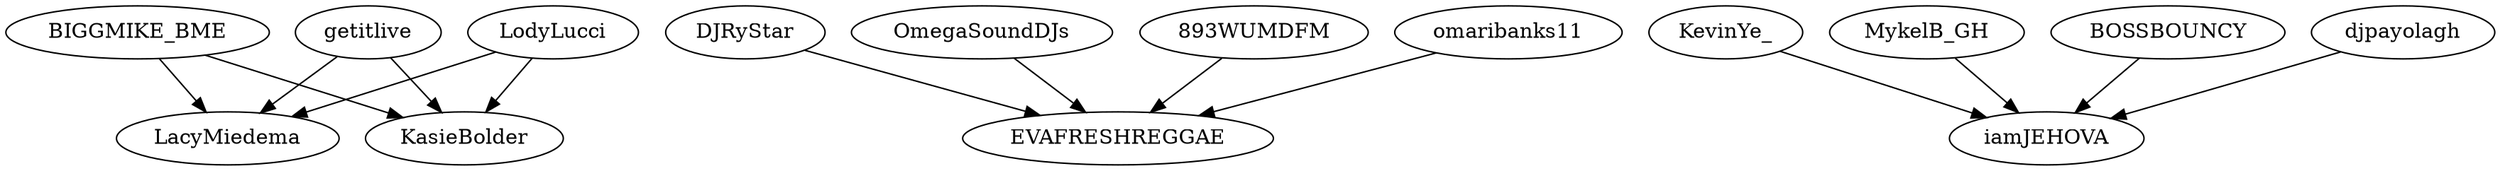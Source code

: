 strict digraph {
"BIGGMIKE_BME" -> "LacyMiedema"
"BIGGMIKE_BME" -> "KasieBolder"
"getitlive" -> "LacyMiedema"
"getitlive" -> "KasieBolder"
"LodyLucci" -> "LacyMiedema"
"LodyLucci" -> "KasieBolder"
"DJRyStar" -> "EVAFRESHREGGAE"
"OmegaSoundDJs" -> "EVAFRESHREGGAE"
"893WUMDFM" -> "EVAFRESHREGGAE"
"omaribanks11" -> "EVAFRESHREGGAE"
"KevinYe_" -> "iamJEHOVA"
"KevinYe_" -> "iamJEHOVA"
"KevinYe_" -> "iamJEHOVA"
"MykelB_GH" -> "iamJEHOVA"
"MykelB_GH" -> "iamJEHOVA"
"MykelB_GH" -> "iamJEHOVA"
"BOSSBOUNCY" -> "iamJEHOVA"
"djpayolagh" -> "iamJEHOVA"
}